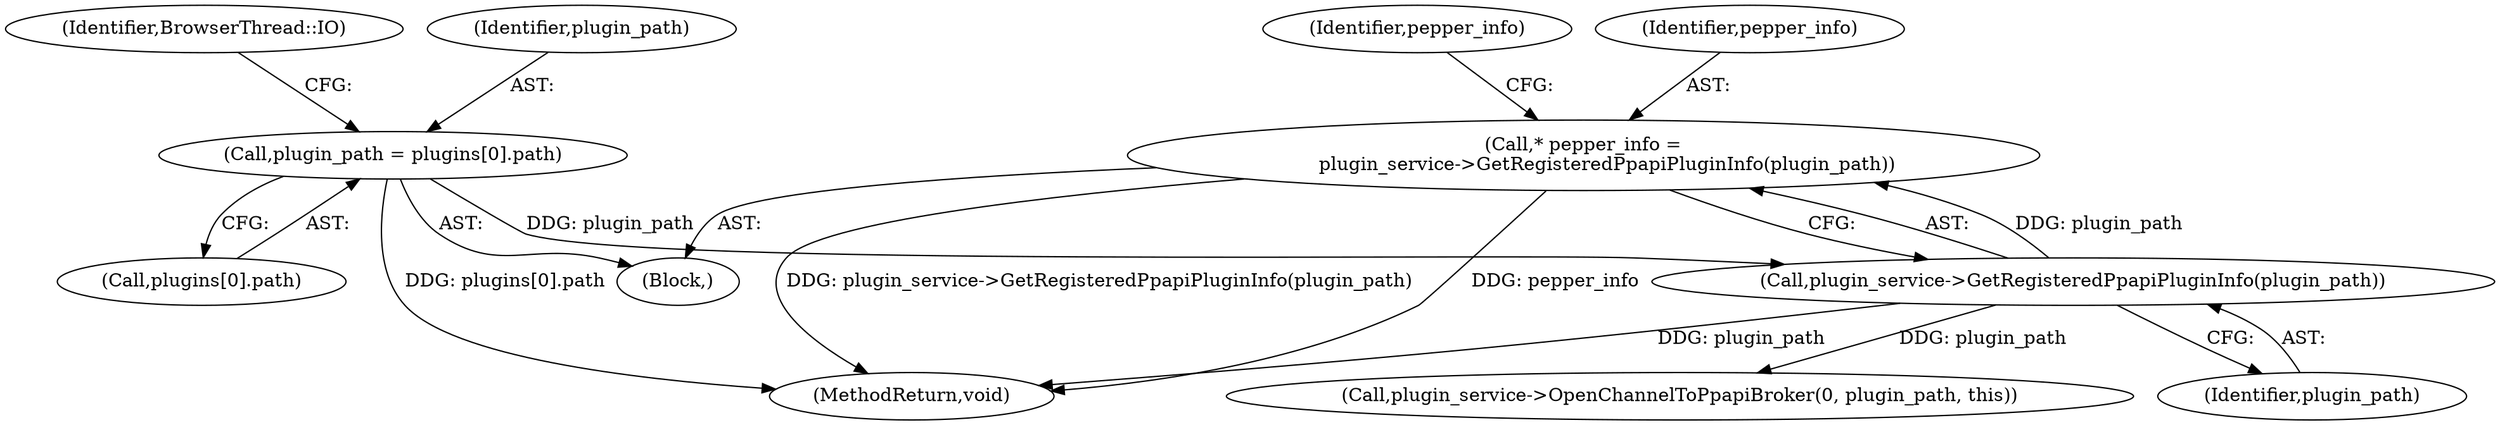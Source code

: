 digraph "0_Chrome_2327c7044eeabc2e70700ff7f752e4b2e2978657@pointer" {
"1000139" [label="(Call,* pepper_info =\n        plugin_service->GetRegisteredPpapiPluginInfo(plugin_path))"];
"1000141" [label="(Call,plugin_service->GetRegisteredPpapiPluginInfo(plugin_path))"];
"1000122" [label="(Call,plugin_path = plugins[0].path)"];
"1000144" [label="(Identifier,pepper_info)"];
"1000130" [label="(Identifier,BrowserThread::IO)"];
"1000124" [label="(Call,plugins[0].path)"];
"1000122" [label="(Call,plugin_path = plugins[0].path)"];
"1000164" [label="(MethodReturn,void)"];
"1000103" [label="(Block,)"];
"1000140" [label="(Identifier,pepper_info)"];
"1000142" [label="(Identifier,plugin_path)"];
"1000139" [label="(Call,* pepper_info =\n        plugin_service->GetRegisteredPpapiPluginInfo(plugin_path))"];
"1000141" [label="(Call,plugin_service->GetRegisteredPpapiPluginInfo(plugin_path))"];
"1000151" [label="(Call,plugin_service->OpenChannelToPpapiBroker(0, plugin_path, this))"];
"1000123" [label="(Identifier,plugin_path)"];
"1000139" -> "1000103"  [label="AST: "];
"1000139" -> "1000141"  [label="CFG: "];
"1000140" -> "1000139"  [label="AST: "];
"1000141" -> "1000139"  [label="AST: "];
"1000144" -> "1000139"  [label="CFG: "];
"1000139" -> "1000164"  [label="DDG: pepper_info"];
"1000139" -> "1000164"  [label="DDG: plugin_service->GetRegisteredPpapiPluginInfo(plugin_path)"];
"1000141" -> "1000139"  [label="DDG: plugin_path"];
"1000141" -> "1000142"  [label="CFG: "];
"1000142" -> "1000141"  [label="AST: "];
"1000141" -> "1000164"  [label="DDG: plugin_path"];
"1000122" -> "1000141"  [label="DDG: plugin_path"];
"1000141" -> "1000151"  [label="DDG: plugin_path"];
"1000122" -> "1000103"  [label="AST: "];
"1000122" -> "1000124"  [label="CFG: "];
"1000123" -> "1000122"  [label="AST: "];
"1000124" -> "1000122"  [label="AST: "];
"1000130" -> "1000122"  [label="CFG: "];
"1000122" -> "1000164"  [label="DDG: plugins[0].path"];
}
